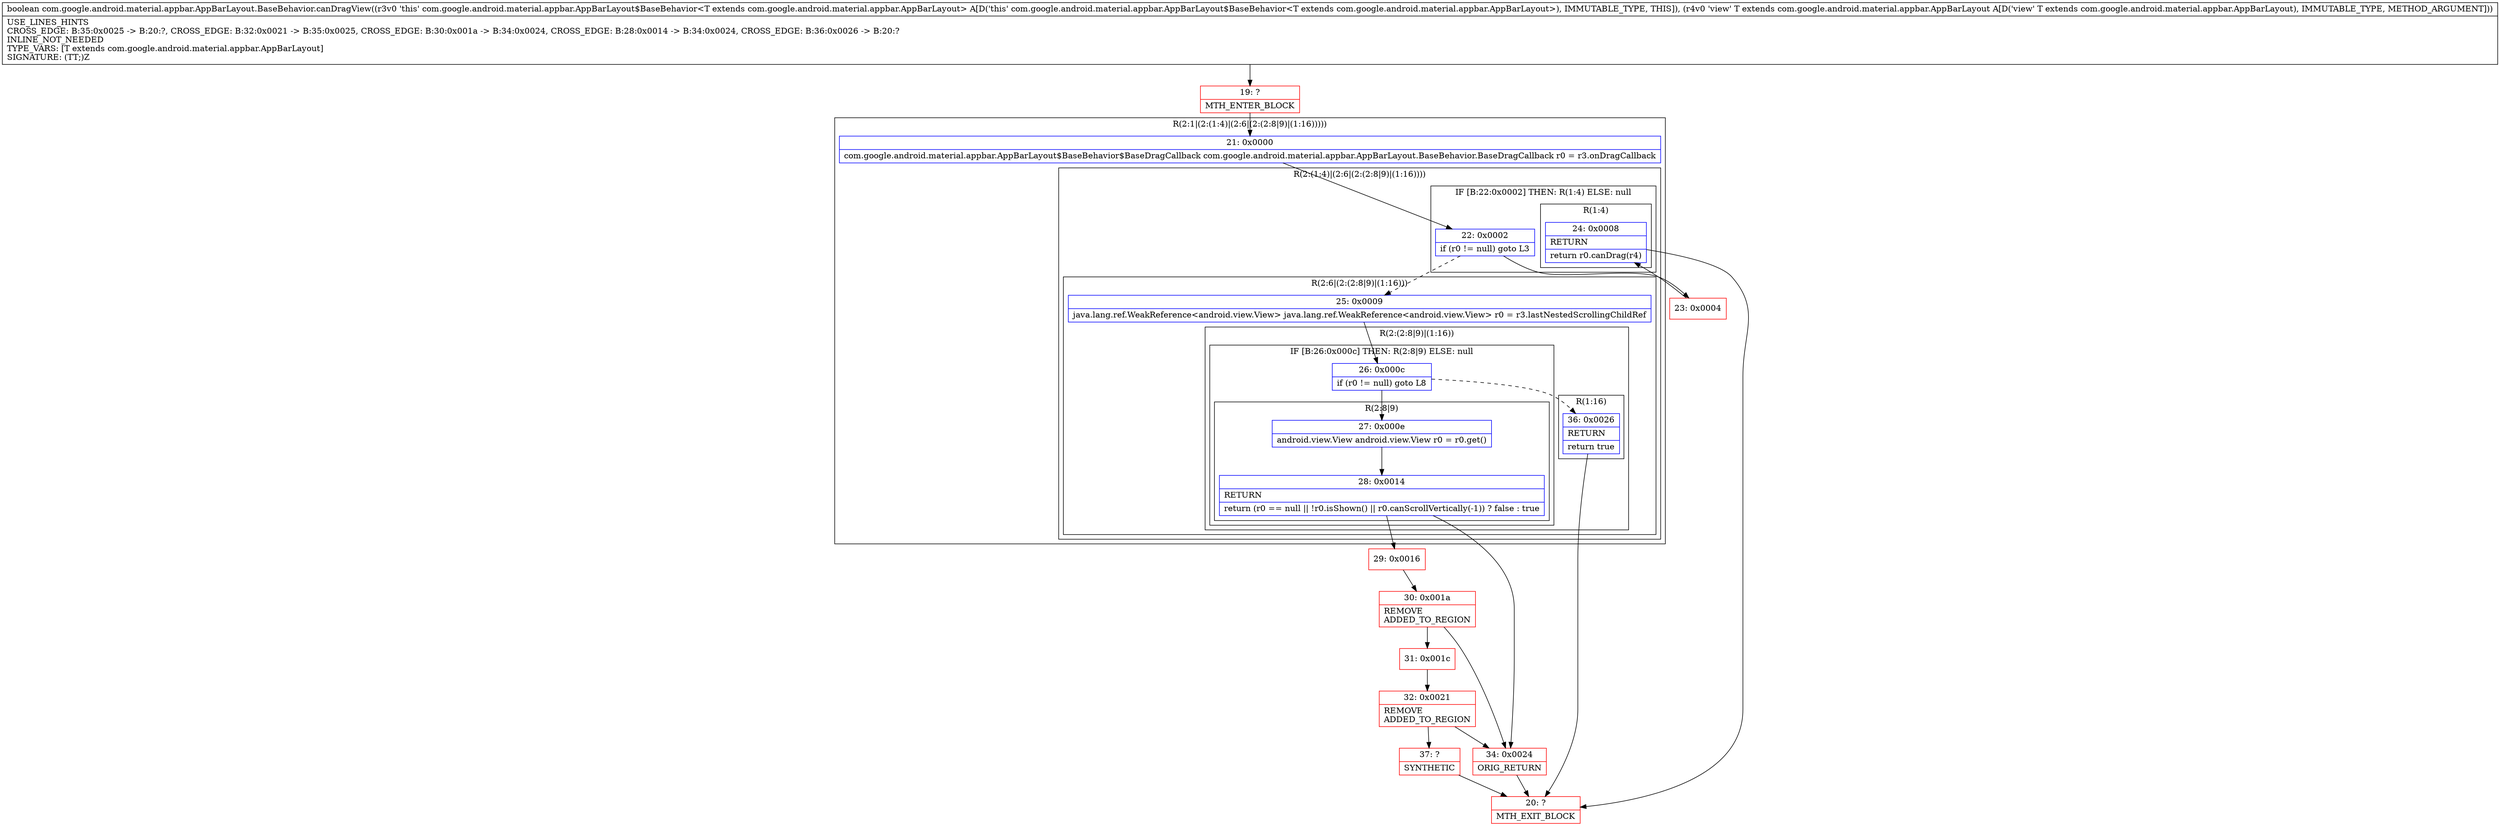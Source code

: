 digraph "CFG forcom.google.android.material.appbar.AppBarLayout.BaseBehavior.canDragView(Lcom\/google\/android\/material\/appbar\/AppBarLayout;)Z" {
subgraph cluster_Region_1646147494 {
label = "R(2:1|(2:(1:4)|(2:6|(2:(2:8|9)|(1:16)))))";
node [shape=record,color=blue];
Node_21 [shape=record,label="{21\:\ 0x0000|com.google.android.material.appbar.AppBarLayout$BaseBehavior$BaseDragCallback com.google.android.material.appbar.AppBarLayout.BaseBehavior.BaseDragCallback r0 = r3.onDragCallback\l}"];
subgraph cluster_Region_1025877520 {
label = "R(2:(1:4)|(2:6|(2:(2:8|9)|(1:16))))";
node [shape=record,color=blue];
subgraph cluster_IfRegion_576382436 {
label = "IF [B:22:0x0002] THEN: R(1:4) ELSE: null";
node [shape=record,color=blue];
Node_22 [shape=record,label="{22\:\ 0x0002|if (r0 != null) goto L3\l}"];
subgraph cluster_Region_2042976474 {
label = "R(1:4)";
node [shape=record,color=blue];
Node_24 [shape=record,label="{24\:\ 0x0008|RETURN\l|return r0.canDrag(r4)\l}"];
}
}
subgraph cluster_Region_927213907 {
label = "R(2:6|(2:(2:8|9)|(1:16)))";
node [shape=record,color=blue];
Node_25 [shape=record,label="{25\:\ 0x0009|java.lang.ref.WeakReference\<android.view.View\> java.lang.ref.WeakReference\<android.view.View\> r0 = r3.lastNestedScrollingChildRef\l}"];
subgraph cluster_Region_169238052 {
label = "R(2:(2:8|9)|(1:16))";
node [shape=record,color=blue];
subgraph cluster_IfRegion_620006170 {
label = "IF [B:26:0x000c] THEN: R(2:8|9) ELSE: null";
node [shape=record,color=blue];
Node_26 [shape=record,label="{26\:\ 0x000c|if (r0 != null) goto L8\l}"];
subgraph cluster_Region_1366572965 {
label = "R(2:8|9)";
node [shape=record,color=blue];
Node_27 [shape=record,label="{27\:\ 0x000e|android.view.View android.view.View r0 = r0.get()\l}"];
Node_28 [shape=record,label="{28\:\ 0x0014|RETURN\l|return (r0 == null \|\| !r0.isShown() \|\| r0.canScrollVertically(\-1)) ? false : true\l}"];
}
}
subgraph cluster_Region_1146717314 {
label = "R(1:16)";
node [shape=record,color=blue];
Node_36 [shape=record,label="{36\:\ 0x0026|RETURN\l|return true\l}"];
}
}
}
}
}
Node_19 [shape=record,color=red,label="{19\:\ ?|MTH_ENTER_BLOCK\l}"];
Node_23 [shape=record,color=red,label="{23\:\ 0x0004}"];
Node_20 [shape=record,color=red,label="{20\:\ ?|MTH_EXIT_BLOCK\l}"];
Node_29 [shape=record,color=red,label="{29\:\ 0x0016}"];
Node_30 [shape=record,color=red,label="{30\:\ 0x001a|REMOVE\lADDED_TO_REGION\l}"];
Node_31 [shape=record,color=red,label="{31\:\ 0x001c}"];
Node_32 [shape=record,color=red,label="{32\:\ 0x0021|REMOVE\lADDED_TO_REGION\l}"];
Node_37 [shape=record,color=red,label="{37\:\ ?|SYNTHETIC\l}"];
Node_34 [shape=record,color=red,label="{34\:\ 0x0024|ORIG_RETURN\l}"];
MethodNode[shape=record,label="{boolean com.google.android.material.appbar.AppBarLayout.BaseBehavior.canDragView((r3v0 'this' com.google.android.material.appbar.AppBarLayout$BaseBehavior\<T extends com.google.android.material.appbar.AppBarLayout\> A[D('this' com.google.android.material.appbar.AppBarLayout$BaseBehavior\<T extends com.google.android.material.appbar.AppBarLayout\>), IMMUTABLE_TYPE, THIS]), (r4v0 'view' T extends com.google.android.material.appbar.AppBarLayout A[D('view' T extends com.google.android.material.appbar.AppBarLayout), IMMUTABLE_TYPE, METHOD_ARGUMENT]))  | USE_LINES_HINTS\lCROSS_EDGE: B:35:0x0025 \-\> B:20:?, CROSS_EDGE: B:32:0x0021 \-\> B:35:0x0025, CROSS_EDGE: B:30:0x001a \-\> B:34:0x0024, CROSS_EDGE: B:28:0x0014 \-\> B:34:0x0024, CROSS_EDGE: B:36:0x0026 \-\> B:20:?\lINLINE_NOT_NEEDED\lTYPE_VARS: [T extends com.google.android.material.appbar.AppBarLayout]\lSIGNATURE: (TT;)Z\l}"];
MethodNode -> Node_19;Node_21 -> Node_22;
Node_22 -> Node_23;
Node_22 -> Node_25[style=dashed];
Node_24 -> Node_20;
Node_25 -> Node_26;
Node_26 -> Node_27;
Node_26 -> Node_36[style=dashed];
Node_27 -> Node_28;
Node_28 -> Node_29;
Node_28 -> Node_34;
Node_36 -> Node_20;
Node_19 -> Node_21;
Node_23 -> Node_24;
Node_29 -> Node_30;
Node_30 -> Node_31;
Node_30 -> Node_34;
Node_31 -> Node_32;
Node_32 -> Node_34;
Node_32 -> Node_37;
Node_37 -> Node_20;
Node_34 -> Node_20;
}

